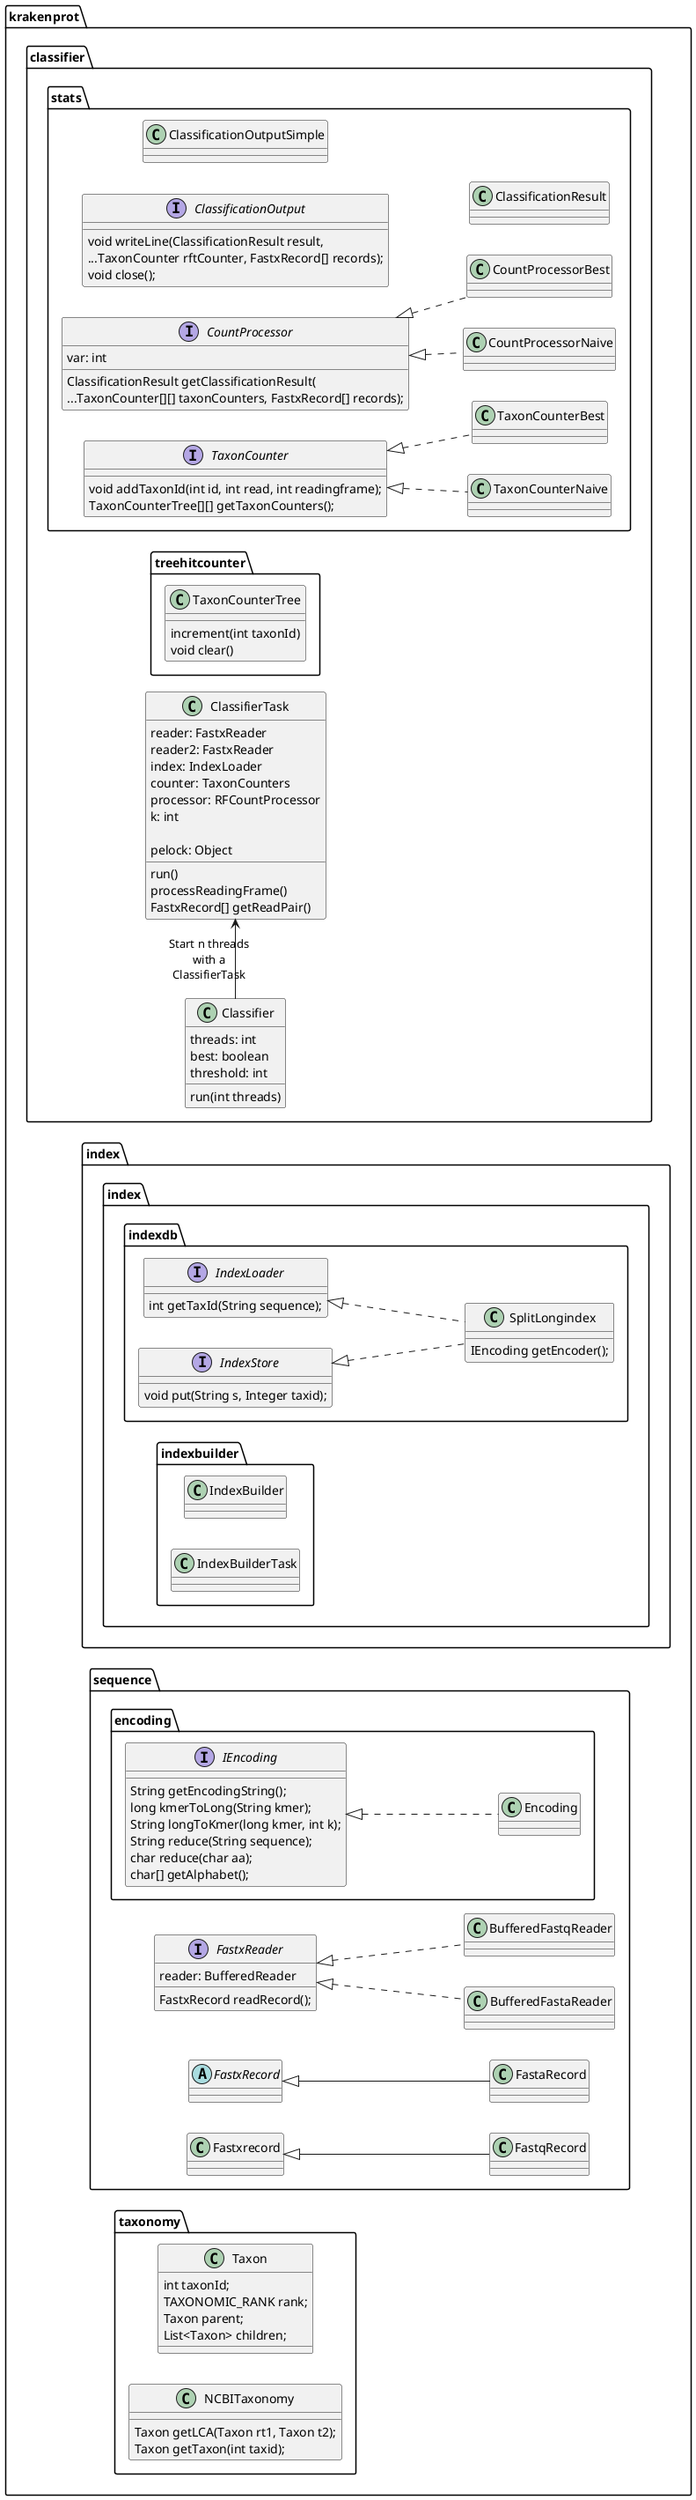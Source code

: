@startuml
left to right direction

skinparam maxMessageSize 100

package krakenprot {


package classifier {


    package stats {


        interface CountProcessor {
            var: int
            ClassificationResult getClassificationResult(
            ...TaxonCounter[][] taxonCounters, FastxRecord[] records);
        }

        interface TaxonCounter {
            void addTaxonId(int id, int read, int readingframe);
            TaxonCounterTree[][] getTaxonCounters();
        }

        interface ClassificationOutput {
            void writeLine(ClassificationResult result,
            ...TaxonCounter rftCounter, FastxRecord[] records);
            void close();
        }

        class CountProcessorNaive implements CountProcessor
        class CountProcessorBest implements CountProcessor

        class TaxonCounterNaive implements TaxonCounter
        class TaxonCounterBest implements TaxonCounter

        class ClassificationOutputSimple
        class ClassificationResult
    }


    package treehitcounter {
        class TaxonCounterTree {
            increment(int taxonId)
            void clear()
        }
    }

    Classifier -> ClassifierTask : Start n threads with a ClassifierTask


    class Classifier {
        threads: int
        best: boolean
        threshold: int
        run(int threads)
    }

    class ClassifierTask {
        reader: FastxReader
        reader2: FastxReader
        index: IndexLoader
        counter: TaxonCounters
        processor: RFCountProcessor
        k: int

        pelock: Object

        run()
        processReadingFrame()
        FastxRecord[] getReadPair()
    }



}


package index {
    package index.indexdb {

        interface IndexLoader {
            int getTaxId(String sequence);
        }

        interface IndexStore {
            void put(String s, Integer taxid);
        }

        class SplitLongindex implements IndexLoader, IndexStore {
            IEncoding getEncoder();
        }

    }

    package index.indexbuilder {
        class IndexBuilder
        class IndexBuilderTask
    }
}

package sequence {
    package encoding {
        interface IEncoding {
            String getEncodingString();
            long kmerToLong(String kmer);
            String longToKmer(long kmer, int k);
            String reduce(String sequence);
            char reduce(char aa);
            char[] getAlphabet();
        }

        class Encoding implements IEncoding
    }


    interface FastxReader {
        reader: BufferedReader
        FastxRecord readRecord();
    }
    abstract class FastxRecord
    class FastaRecord extends FastxRecord
    class FastqRecord extends Fastxrecord

    class BufferedFastaReader implements FastxReader
    class BufferedFastqReader implements FastxReader
}

package taxonomy {
    class Taxon {
        int taxonId;
        TAXONOMIC_RANK rank;
        Taxon parent;
        List<Taxon> children;
    }

    class NCBITaxonomy {
        Taxon getLCA(Taxon rt1, Taxon t2);
        Taxon getTaxon(int taxid);
    }
}

}

@enduml